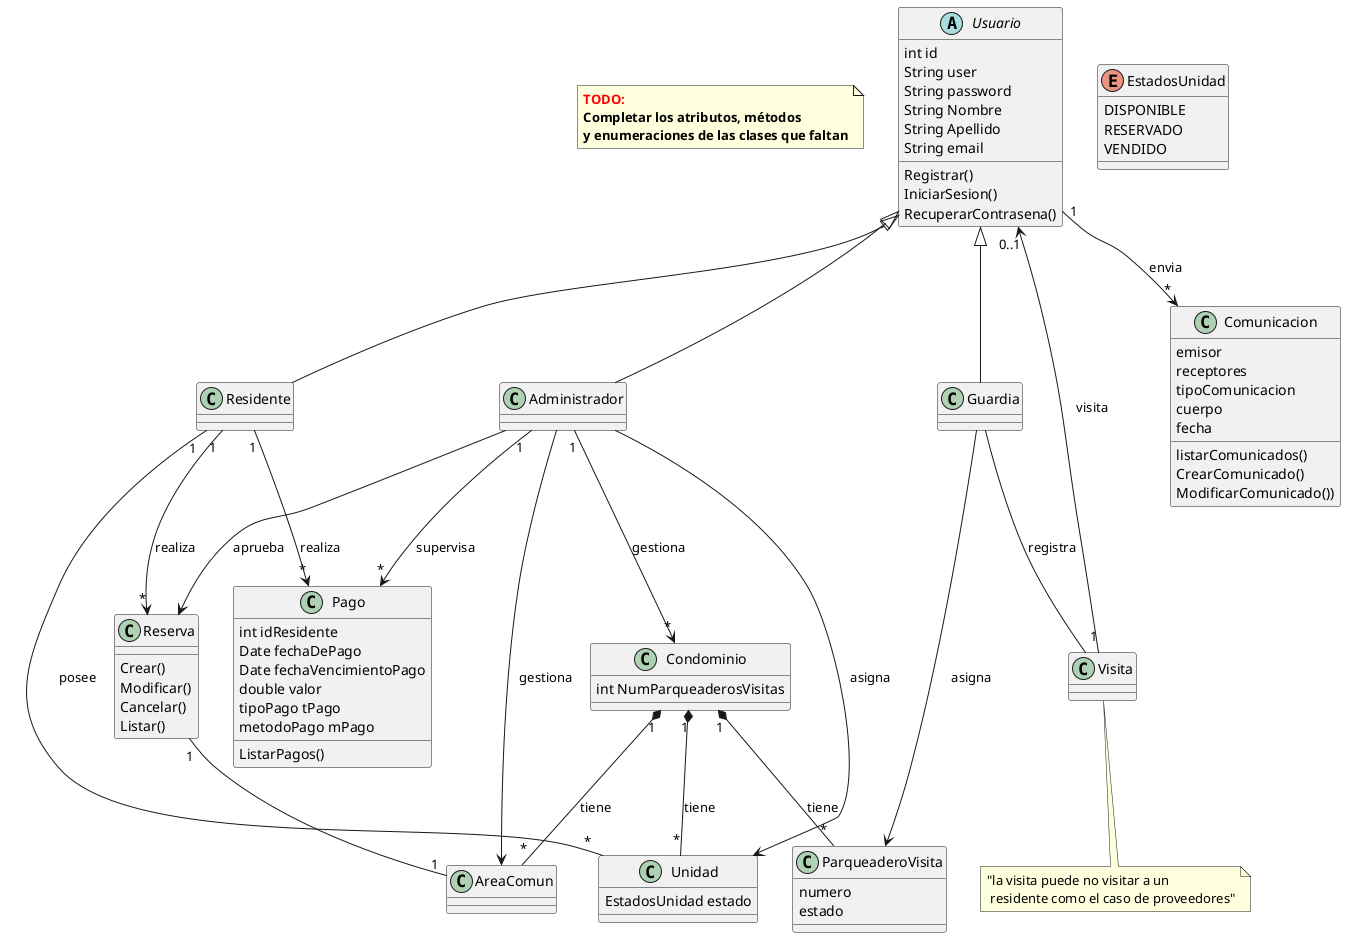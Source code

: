 @startuml
'https://plantuml.com/class-diagram
note as N1
    <b><color: Red>TODO:
    <b>Completar los atributos, métodos
    <b>y enumeraciones de las clases que faltan
end note
abstract class Usuario
{
    {field} int id
    {field} String user
    {field} String password
    {field} String Nombre
    {field} String Apellido
    {field} String email
    {method} Registrar()
    {method} IniciarSesion()
    {method} RecuperarContrasena()
    '{method} ListarUsuarios()
}
class Administrador
class Residente
class Guardia
class Condominio
{
    int NumParqueaderosVisitas
}
class Unidad
{
    {field} EstadosUnidad estado
}
' enumeración de estados: disponible, reservado, vendido
enum EstadosUnidad {
 DISPONIBLE
 RESERVADO
 VENDIDO
}
class Reserva{
    {method} Crear()
    {method} Modificar()
    {method} Cancelar()
    {method} Listar()
}
class AreaComun
class Visita
note bottom: "la visita puede no visitar a un \n residente como el caso de proveedores"

class Pago
{
    {field} int idResidente
    {field} Date fechaDePago
    {field} Date fechaVencimientoPago
    {field} double valor
    {field} tipoPago tPago
    ' enum alicuota o extraordinaria
    {field} metodoPago mPago
    ' enum metodoPago: efectivo, tarjetas de crédito,
    'tarjetas de débito o transferencia
    {method} ListarPagos()
    ' crear pago....
}



class ParqueaderoVisita
{
    {field} numero
    {field} estado
    ' enumeración de estados: disponible u ocupado
}

class Comunicacion
{
    {field} emisor
    {field} receptores
    {field} tipoComunicacion
    'enumeración tipoComunicacion:
    'alerta, directo, anuncio, visita, reservas, pagos
    {field} cuerpo
    {field} fecha
    {method} listarComunicados()
    {method} CrearComunicado()
    {method} ModificarComunicado())
}

Usuario <|-- Administrador
Usuario <|-- Residente
Usuario <|-- Guardia
Administrador "1"--> "*" Condominio: gestiona
Administrador --> AreaComun: gestiona
Administrador --> Reserva: aprueba
Residente "1"-- "*"Unidad: posee
Condominio "1" *-- "*"Unidad: tiene
Condominio "1"*-- "*"AreaComun: tiene
Condominio "1"*-- "*"ParqueaderoVisita: tiene
Guardia -- Visita: registra
Guardia --> ParqueaderoVisita: asigna
'Residente -- AreaComun
Reserva "1" -- "1" AreaComun
Usuario "0..1"<-- "1"Visita: visita
Residente "1" --> "*"Reserva: realiza
Residente "1" --> "*" Pago: realiza
Administrador --> Unidad: asigna
Usuario "1" --> "*" Comunicacion: envia
Administrador"1" --> "*"Pago: supervisa

'una enumeración para los tipos de unidades
@enduml